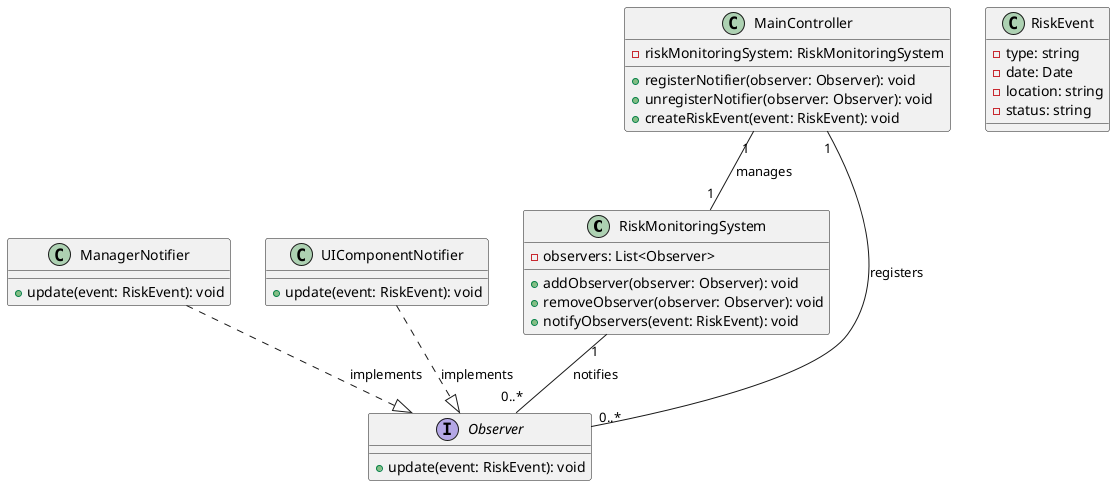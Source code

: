 @startuml

' Клас RiskMonitoringSystem (Суб’єкт спостереження)
class RiskMonitoringSystem {
  - observers: List<Observer>
  + addObserver(observer: Observer): void
  + removeObserver(observer: Observer): void
  + notifyObservers(event: RiskEvent): void
}

' Інтерфейс Observer (Спостерігач)
interface Observer {
  + update(event: RiskEvent): void
}

' Клас ManagerNotifier (Сповіщення Менеджера)
class ManagerNotifier {
  + update(event: RiskEvent): void
}

' Клас UIComponentNotifier (Сповіщення Інтерфейсу)
class UIComponentNotifier {
  + update(event: RiskEvent): void
}

' Клас RiskEvent (Подія Ризику)
class RiskEvent {
  - type: string
  - date: Date
  - location: string
  - status: string
}

' Клас MainController (Основний Контролер)
class MainController {
  - riskMonitoringSystem: RiskMonitoringSystem
  + registerNotifier(observer: Observer): void
  + unregisterNotifier(observer: Observer): void
  + createRiskEvent(event: RiskEvent): void
}

' Зв'язки
RiskMonitoringSystem "1" -- "0..*" Observer : notifies
ManagerNotifier ..|> Observer : implements
UIComponentNotifier ..|> Observer : implements
MainController "1" -- "1" RiskMonitoringSystem : manages
MainController "1" -- "0..*" Observer : registers

@enduml
